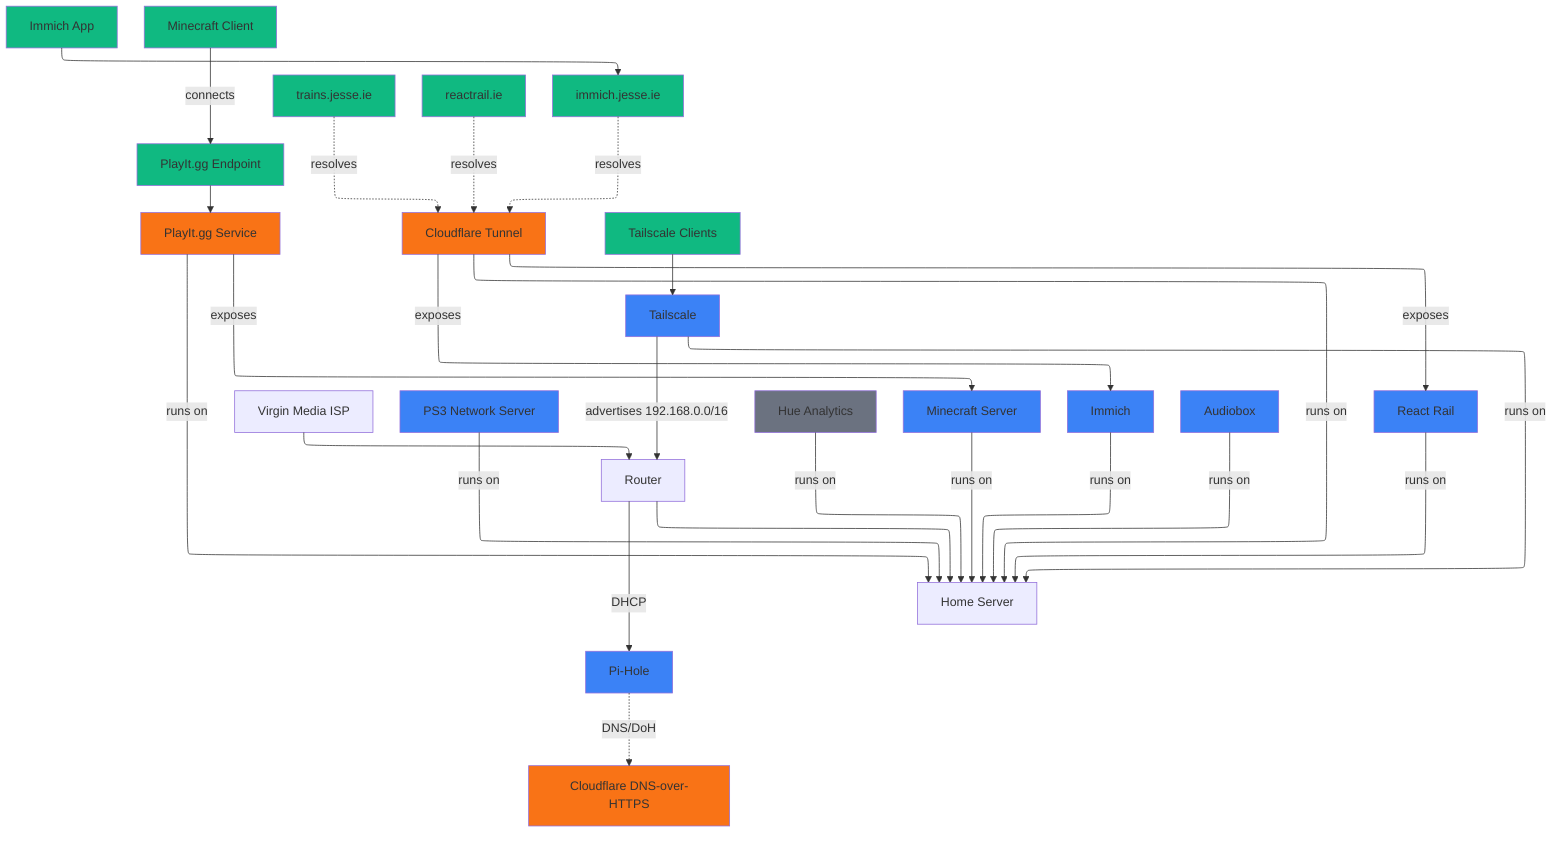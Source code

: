 ---
config:
  layout: elk
  look: classic
  theme: light
---
flowchart TB
    ISP[Virgin Media ISP]
    CFDNS[Cloudflare DNS-over-HTTPS]:::external
    PLAYIT[PlayIt.gg Service]:::external

    ROUTER[Router]
    PIHOLE[Pi-Hole]:::docker
    SERVER[Home Server]
    PS3[PS3 Network Server]:::docker
    HUE[Hue Analytics]:::bareMetal
    MC[Minecraft Server]:::docker
    IMMICH[Immich]:::docker
    AUDIOBOX[Audiobox]:::docker

    REACTRAIL[React Rail]:::docker
    TAILSCALE[Tailscale]:::docker
    CFTUNNEL[Cloudflare Tunnel]:::external

    TRAINS[trains.jesse.ie]:::public
    REACTRAIL_DOMAIN[reactrail.ie]:::public
    IMMICH_DOMAIN[immich.jesse.ie]:::public
    PLAYIT_ENDPOINT[PlayIt.gg Endpoint]:::public
    IMMICH_APP[Immich App]:::public

    MC_CLIENT[Minecraft Client]:::public
    TS_CLIENTS[Tailscale Clients]:::public

    ISP --> ROUTER
    ROUTER --> SERVER
    ROUTER -->|DHCP| PIHOLE
    PIHOLE -.DNS/DoH.-> CFDNS

    TAILSCALE -->|advertises 192.168.0.0/16| ROUTER

    PS3 -->|runs on| SERVER
    HUE -->|runs on| SERVER
    AUDIOBOX -->|runs on| SERVER

    TAILSCALE -->|runs on| SERVER
    CFTUNNEL -->|runs on| SERVER
    REACTRAIL -->|runs on| SERVER
    IMMICH -->|runs on| SERVER
    MC -->|runs on| SERVER
    PLAYIT -->|runs on| SERVER

    TRAINS -.resolves.-> CFTUNNEL
    REACTRAIL_DOMAIN -.resolves.-> CFTUNNEL
    CFTUNNEL -->|exposes| REACTRAIL

    IMMICH_DOMAIN -.resolves.-> CFTUNNEL
    CFTUNNEL -->|exposes| IMMICH

    PLAYIT -->|exposes| MC

    PLAYIT_ENDPOINT --> PLAYIT
    TS_CLIENTS --> TAILSCALE
    IMMICH_APP --> IMMICH_DOMAIN
    MC_CLIENT -->|connects| PLAYIT_ENDPOINT

    classDef docker fill:#3b82f6
    classDef bareMetal fill:#6b7280
    classDef network fill:#a78bfa
    classDef public fill:#10b981
    classDef external fill:#f97316

    click ROUTER "#router"
    click PIHOLE "#pi-hole"
    click PS3 "#ps3-network-server"
    click HUE "#hue-analytics"
    click MC "#minecraft-server"
    click IMMICH "#immich"
    click REACTRAIL "#react-rail"
    click AUDIOBOX "#audiobox"
    click TAILSCALE "#tailscale"
    click CFTUNNEL "#cloudflare-tunnel"